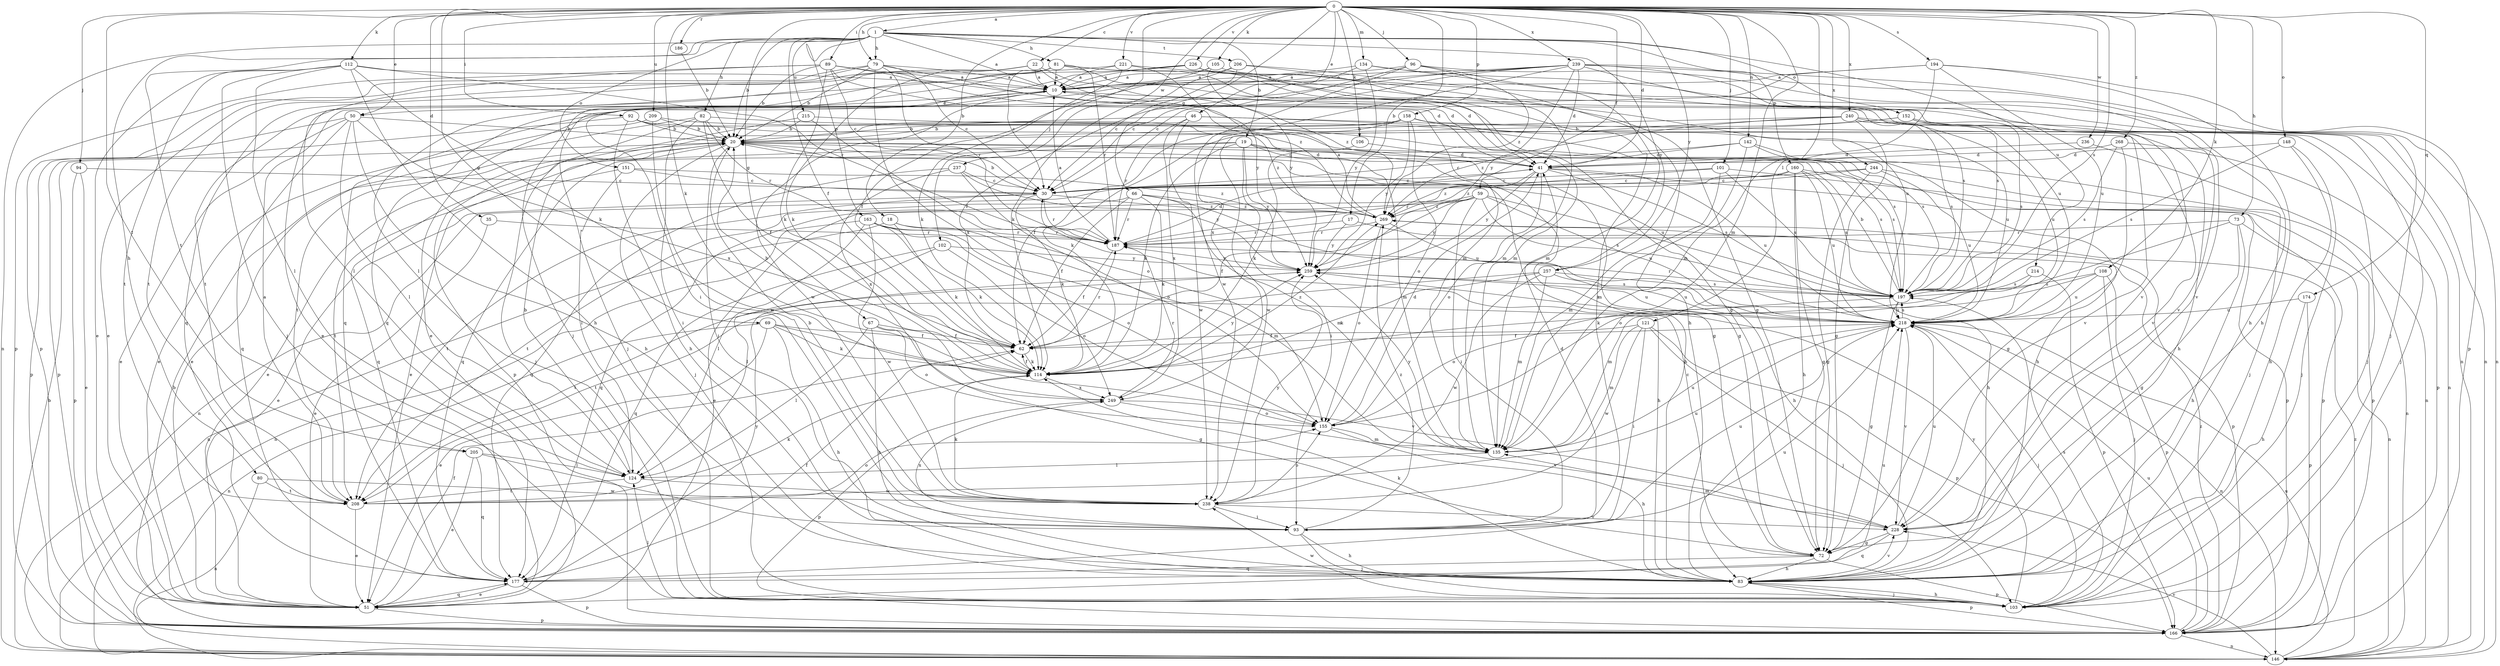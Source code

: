 strict digraph  {
0;
1;
10;
17;
18;
19;
20;
22;
30;
35;
41;
46;
50;
51;
59;
62;
66;
67;
69;
72;
73;
79;
80;
81;
82;
83;
89;
92;
93;
94;
96;
101;
102;
103;
105;
106;
108;
112;
114;
121;
124;
134;
135;
142;
146;
148;
151;
152;
155;
158;
160;
163;
166;
174;
177;
186;
187;
194;
197;
205;
206;
208;
209;
214;
215;
218;
221;
226;
228;
236;
237;
238;
239;
240;
244;
249;
257;
259;
268;
269;
0 -> 1  [label=a];
0 -> 17  [label=b];
0 -> 18  [label=b];
0 -> 22  [label=c];
0 -> 35  [label=d];
0 -> 41  [label=d];
0 -> 46  [label=e];
0 -> 50  [label=e];
0 -> 59  [label=f];
0 -> 66  [label=g];
0 -> 67  [label=g];
0 -> 69  [label=g];
0 -> 73  [label=h];
0 -> 79  [label=h];
0 -> 89  [label=i];
0 -> 92  [label=i];
0 -> 94  [label=j];
0 -> 96  [label=j];
0 -> 101  [label=j];
0 -> 102  [label=j];
0 -> 105  [label=k];
0 -> 106  [label=k];
0 -> 108  [label=k];
0 -> 112  [label=k];
0 -> 114  [label=k];
0 -> 121  [label=l];
0 -> 134  [label=m];
0 -> 135  [label=m];
0 -> 142  [label=n];
0 -> 148  [label=o];
0 -> 158  [label=p];
0 -> 174  [label=q];
0 -> 186  [label=r];
0 -> 194  [label=s];
0 -> 197  [label=s];
0 -> 205  [label=t];
0 -> 209  [label=u];
0 -> 221  [label=v];
0 -> 226  [label=v];
0 -> 236  [label=w];
0 -> 237  [label=w];
0 -> 239  [label=x];
0 -> 240  [label=x];
0 -> 244  [label=x];
0 -> 257  [label=y];
0 -> 268  [label=z];
1 -> 10  [label=a];
1 -> 19  [label=b];
1 -> 20  [label=b];
1 -> 62  [label=f];
1 -> 79  [label=h];
1 -> 80  [label=h];
1 -> 81  [label=h];
1 -> 82  [label=h];
1 -> 146  [label=n];
1 -> 151  [label=o];
1 -> 152  [label=o];
1 -> 160  [label=p];
1 -> 163  [label=p];
1 -> 205  [label=t];
1 -> 206  [label=t];
1 -> 214  [label=u];
1 -> 215  [label=u];
1 -> 257  [label=y];
10 -> 50  [label=e];
10 -> 103  [label=j];
10 -> 228  [label=v];
10 -> 238  [label=w];
17 -> 166  [label=p];
17 -> 187  [label=r];
17 -> 259  [label=y];
18 -> 114  [label=k];
18 -> 135  [label=m];
18 -> 146  [label=n];
18 -> 187  [label=r];
19 -> 41  [label=d];
19 -> 51  [label=e];
19 -> 93  [label=i];
19 -> 114  [label=k];
19 -> 135  [label=m];
19 -> 177  [label=q];
19 -> 197  [label=s];
19 -> 259  [label=y];
20 -> 41  [label=d];
20 -> 51  [label=e];
20 -> 83  [label=h];
20 -> 93  [label=i];
20 -> 103  [label=j];
20 -> 177  [label=q];
20 -> 197  [label=s];
20 -> 218  [label=u];
22 -> 10  [label=a];
22 -> 41  [label=d];
22 -> 114  [label=k];
22 -> 208  [label=t];
22 -> 269  [label=z];
30 -> 20  [label=b];
30 -> 51  [label=e];
30 -> 114  [label=k];
30 -> 187  [label=r];
30 -> 208  [label=t];
30 -> 269  [label=z];
35 -> 51  [label=e];
35 -> 187  [label=r];
41 -> 30  [label=c];
41 -> 155  [label=o];
41 -> 166  [label=p];
41 -> 197  [label=s];
41 -> 218  [label=u];
41 -> 259  [label=y];
41 -> 269  [label=z];
46 -> 20  [label=b];
46 -> 103  [label=j];
46 -> 187  [label=r];
46 -> 228  [label=v];
46 -> 238  [label=w];
46 -> 249  [label=x];
50 -> 20  [label=b];
50 -> 51  [label=e];
50 -> 83  [label=h];
50 -> 124  [label=l];
50 -> 166  [label=p];
50 -> 177  [label=q];
50 -> 249  [label=x];
51 -> 62  [label=f];
51 -> 166  [label=p];
51 -> 177  [label=q];
51 -> 218  [label=u];
59 -> 51  [label=e];
59 -> 62  [label=f];
59 -> 83  [label=h];
59 -> 93  [label=i];
59 -> 177  [label=q];
59 -> 197  [label=s];
59 -> 218  [label=u];
59 -> 259  [label=y];
59 -> 269  [label=z];
62 -> 114  [label=k];
62 -> 187  [label=r];
66 -> 62  [label=f];
66 -> 114  [label=k];
66 -> 135  [label=m];
66 -> 187  [label=r];
66 -> 208  [label=t];
66 -> 218  [label=u];
66 -> 269  [label=z];
67 -> 62  [label=f];
67 -> 72  [label=g];
67 -> 83  [label=h];
67 -> 124  [label=l];
67 -> 155  [label=o];
69 -> 51  [label=e];
69 -> 62  [label=f];
69 -> 83  [label=h];
69 -> 114  [label=k];
69 -> 146  [label=n];
69 -> 228  [label=v];
72 -> 30  [label=c];
72 -> 83  [label=h];
72 -> 166  [label=p];
72 -> 177  [label=q];
73 -> 72  [label=g];
73 -> 83  [label=h];
73 -> 146  [label=n];
73 -> 155  [label=o];
73 -> 187  [label=r];
79 -> 10  [label=a];
79 -> 20  [label=b];
79 -> 30  [label=c];
79 -> 41  [label=d];
79 -> 51  [label=e];
79 -> 166  [label=p];
79 -> 187  [label=r];
79 -> 249  [label=x];
80 -> 146  [label=n];
80 -> 208  [label=t];
80 -> 238  [label=w];
81 -> 10  [label=a];
81 -> 30  [label=c];
81 -> 41  [label=d];
81 -> 72  [label=g];
81 -> 93  [label=i];
81 -> 103  [label=j];
81 -> 177  [label=q];
81 -> 187  [label=r];
81 -> 218  [label=u];
82 -> 20  [label=b];
82 -> 51  [label=e];
82 -> 62  [label=f];
82 -> 93  [label=i];
82 -> 103  [label=j];
82 -> 187  [label=r];
82 -> 197  [label=s];
83 -> 103  [label=j];
83 -> 114  [label=k];
83 -> 166  [label=p];
83 -> 228  [label=v];
89 -> 10  [label=a];
89 -> 20  [label=b];
89 -> 30  [label=c];
89 -> 114  [label=k];
89 -> 124  [label=l];
89 -> 135  [label=m];
89 -> 166  [label=p];
89 -> 228  [label=v];
89 -> 269  [label=z];
92 -> 20  [label=b];
92 -> 72  [label=g];
92 -> 83  [label=h];
92 -> 166  [label=p];
92 -> 269  [label=z];
93 -> 41  [label=d];
93 -> 83  [label=h];
93 -> 103  [label=j];
93 -> 218  [label=u];
93 -> 249  [label=x];
93 -> 269  [label=z];
94 -> 30  [label=c];
94 -> 51  [label=e];
94 -> 166  [label=p];
96 -> 10  [label=a];
96 -> 30  [label=c];
96 -> 135  [label=m];
96 -> 228  [label=v];
96 -> 238  [label=w];
96 -> 269  [label=z];
101 -> 30  [label=c];
101 -> 135  [label=m];
101 -> 166  [label=p];
101 -> 197  [label=s];
101 -> 269  [label=z];
102 -> 124  [label=l];
102 -> 155  [label=o];
102 -> 177  [label=q];
102 -> 259  [label=y];
103 -> 83  [label=h];
103 -> 124  [label=l];
103 -> 197  [label=s];
103 -> 238  [label=w];
103 -> 259  [label=y];
105 -> 10  [label=a];
105 -> 62  [label=f];
105 -> 72  [label=g];
105 -> 259  [label=y];
106 -> 41  [label=d];
106 -> 114  [label=k];
108 -> 103  [label=j];
108 -> 135  [label=m];
108 -> 166  [label=p];
108 -> 197  [label=s];
108 -> 218  [label=u];
112 -> 10  [label=a];
112 -> 51  [label=e];
112 -> 83  [label=h];
112 -> 103  [label=j];
112 -> 114  [label=k];
112 -> 124  [label=l];
112 -> 187  [label=r];
112 -> 208  [label=t];
114 -> 20  [label=b];
114 -> 62  [label=f];
114 -> 249  [label=x];
114 -> 259  [label=y];
114 -> 269  [label=z];
121 -> 62  [label=f];
121 -> 93  [label=i];
121 -> 103  [label=j];
121 -> 135  [label=m];
121 -> 166  [label=p];
121 -> 238  [label=w];
124 -> 20  [label=b];
124 -> 208  [label=t];
124 -> 238  [label=w];
134 -> 10  [label=a];
134 -> 62  [label=f];
134 -> 103  [label=j];
134 -> 197  [label=s];
134 -> 259  [label=y];
135 -> 124  [label=l];
135 -> 218  [label=u];
135 -> 259  [label=y];
142 -> 30  [label=c];
142 -> 41  [label=d];
142 -> 83  [label=h];
142 -> 103  [label=j];
142 -> 135  [label=m];
146 -> 20  [label=b];
146 -> 218  [label=u];
146 -> 228  [label=v];
146 -> 269  [label=z];
148 -> 41  [label=d];
148 -> 83  [label=h];
148 -> 103  [label=j];
148 -> 197  [label=s];
151 -> 30  [label=c];
151 -> 124  [label=l];
151 -> 208  [label=t];
151 -> 269  [label=z];
152 -> 20  [label=b];
152 -> 83  [label=h];
152 -> 114  [label=k];
152 -> 197  [label=s];
152 -> 228  [label=v];
155 -> 41  [label=d];
155 -> 83  [label=h];
155 -> 135  [label=m];
158 -> 20  [label=b];
158 -> 62  [label=f];
158 -> 146  [label=n];
158 -> 155  [label=o];
158 -> 208  [label=t];
158 -> 218  [label=u];
158 -> 259  [label=y];
160 -> 30  [label=c];
160 -> 72  [label=g];
160 -> 83  [label=h];
160 -> 146  [label=n];
160 -> 166  [label=p];
160 -> 197  [label=s];
160 -> 218  [label=u];
163 -> 83  [label=h];
163 -> 114  [label=k];
163 -> 124  [label=l];
163 -> 146  [label=n];
163 -> 155  [label=o];
163 -> 187  [label=r];
163 -> 238  [label=w];
166 -> 20  [label=b];
166 -> 146  [label=n];
166 -> 218  [label=u];
166 -> 269  [label=z];
174 -> 83  [label=h];
174 -> 166  [label=p];
174 -> 218  [label=u];
177 -> 51  [label=e];
177 -> 62  [label=f];
177 -> 166  [label=p];
177 -> 218  [label=u];
177 -> 259  [label=y];
186 -> 20  [label=b];
187 -> 10  [label=a];
187 -> 41  [label=d];
187 -> 62  [label=f];
187 -> 259  [label=y];
194 -> 10  [label=a];
194 -> 83  [label=h];
194 -> 135  [label=m];
194 -> 166  [label=p];
194 -> 177  [label=q];
194 -> 218  [label=u];
197 -> 20  [label=b];
197 -> 72  [label=g];
197 -> 155  [label=o];
197 -> 187  [label=r];
197 -> 218  [label=u];
205 -> 51  [label=e];
205 -> 93  [label=i];
205 -> 124  [label=l];
205 -> 177  [label=q];
206 -> 10  [label=a];
206 -> 30  [label=c];
206 -> 83  [label=h];
206 -> 114  [label=k];
206 -> 135  [label=m];
208 -> 10  [label=a];
208 -> 51  [label=e];
208 -> 114  [label=k];
208 -> 155  [label=o];
208 -> 218  [label=u];
209 -> 20  [label=b];
209 -> 51  [label=e];
209 -> 72  [label=g];
209 -> 238  [label=w];
214 -> 114  [label=k];
214 -> 166  [label=p];
214 -> 197  [label=s];
215 -> 20  [label=b];
215 -> 155  [label=o];
215 -> 166  [label=p];
215 -> 197  [label=s];
218 -> 62  [label=f];
218 -> 103  [label=j];
218 -> 146  [label=n];
218 -> 197  [label=s];
218 -> 228  [label=v];
221 -> 10  [label=a];
221 -> 51  [label=e];
221 -> 114  [label=k];
221 -> 146  [label=n];
221 -> 259  [label=y];
226 -> 10  [label=a];
226 -> 93  [label=i];
226 -> 124  [label=l];
226 -> 135  [label=m];
226 -> 146  [label=n];
226 -> 208  [label=t];
228 -> 72  [label=g];
228 -> 135  [label=m];
228 -> 177  [label=q];
228 -> 218  [label=u];
236 -> 41  [label=d];
236 -> 146  [label=n];
237 -> 30  [label=c];
237 -> 155  [label=o];
237 -> 177  [label=q];
237 -> 249  [label=x];
237 -> 259  [label=y];
238 -> 20  [label=b];
238 -> 93  [label=i];
238 -> 114  [label=k];
238 -> 155  [label=o];
238 -> 228  [label=v];
238 -> 259  [label=y];
239 -> 10  [label=a];
239 -> 30  [label=c];
239 -> 41  [label=d];
239 -> 51  [label=e];
239 -> 83  [label=h];
239 -> 146  [label=n];
239 -> 177  [label=q];
239 -> 197  [label=s];
239 -> 218  [label=u];
239 -> 249  [label=x];
239 -> 259  [label=y];
240 -> 20  [label=b];
240 -> 72  [label=g];
240 -> 103  [label=j];
240 -> 197  [label=s];
240 -> 218  [label=u];
240 -> 238  [label=w];
240 -> 269  [label=z];
244 -> 30  [label=c];
244 -> 72  [label=g];
244 -> 146  [label=n];
244 -> 187  [label=r];
244 -> 218  [label=u];
249 -> 155  [label=o];
249 -> 166  [label=p];
249 -> 187  [label=r];
249 -> 228  [label=v];
257 -> 114  [label=k];
257 -> 135  [label=m];
257 -> 197  [label=s];
257 -> 208  [label=t];
257 -> 218  [label=u];
257 -> 238  [label=w];
259 -> 197  [label=s];
259 -> 208  [label=t];
259 -> 218  [label=u];
268 -> 41  [label=d];
268 -> 72  [label=g];
268 -> 166  [label=p];
268 -> 197  [label=s];
269 -> 10  [label=a];
269 -> 83  [label=h];
269 -> 155  [label=o];
269 -> 187  [label=r];
}
